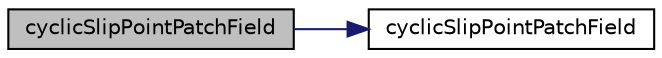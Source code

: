 digraph "cyclicSlipPointPatchField"
{
  bgcolor="transparent";
  edge [fontname="Helvetica",fontsize="10",labelfontname="Helvetica",labelfontsize="10"];
  node [fontname="Helvetica",fontsize="10",shape=record];
  rankdir="LR";
  Node7 [label="cyclicSlipPointPatchField",height=0.2,width=0.4,color="black", fillcolor="grey75", style="filled", fontcolor="black"];
  Node7 -> Node8 [color="midnightblue",fontsize="10",style="solid",fontname="Helvetica"];
  Node8 [label="cyclicSlipPointPatchField",height=0.2,width=0.4,color="black",URL="$a27693.html#a360faa91bd79d4686d4192aea001cb61",tooltip="Construct from patch and internal field. "];
}
